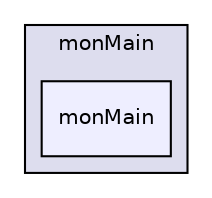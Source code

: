 digraph "Software/Asservissement/Archives/monMain/monMain" {
  compound=true
  node [ fontsize="10", fontname="Helvetica"];
  edge [ labelfontsize="10", labelfontname="Helvetica"];
  subgraph clusterdir_615298f1086cdeef33fa3097e274cddf {
    graph [ bgcolor="#ddddee", pencolor="black", label="monMain" fontname="Helvetica", fontsize="10", URL="dir_615298f1086cdeef33fa3097e274cddf.html"]
  dir_849c1b633b1954460545fc479435d90c [shape=box, label="monMain", style="filled", fillcolor="#eeeeff", pencolor="black", URL="dir_849c1b633b1954460545fc479435d90c.html"];
  }
}
